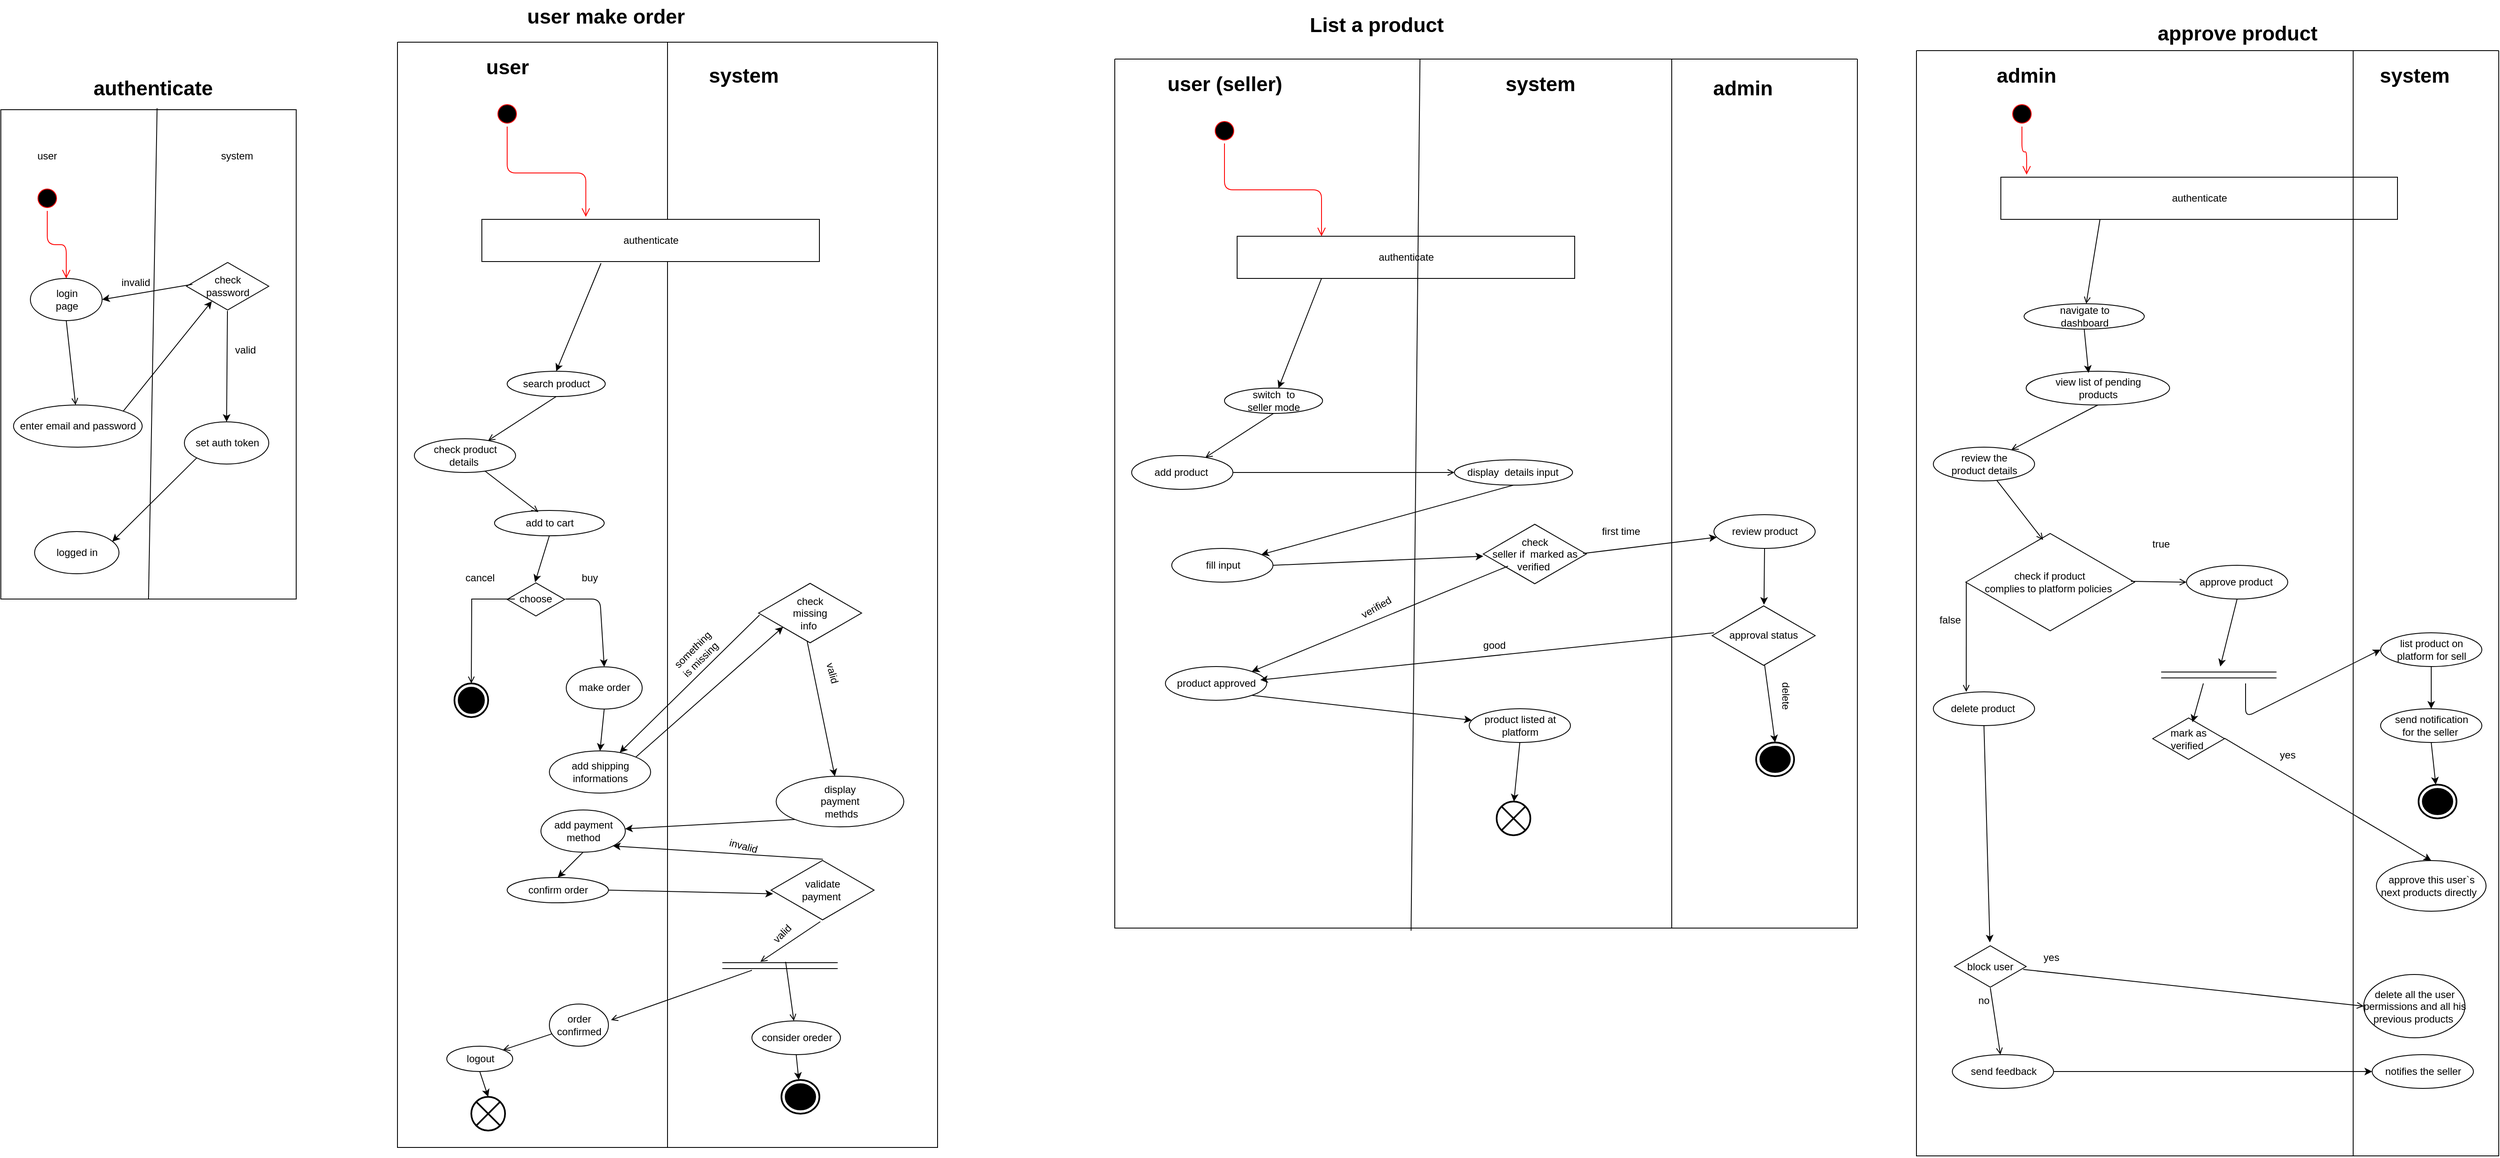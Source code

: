 <mxfile>
    <diagram id="G4UaKEdFyLqZwnq5-ZMb" name="Page-1">
        <mxGraphModel dx="1682" dy="453" grid="1" gridSize="10" guides="1" tooltips="1" connect="1" arrows="1" fold="1" page="1" pageScale="1" pageWidth="850" pageHeight="1100" math="0" shadow="0">
            <root>
                <mxCell id="0"/>
                <mxCell id="1" parent="0"/>
                <mxCell id="3" value="" style="swimlane;startSize=0;fontStyle=1" parent="1" vertex="1">
                    <mxGeometry x="30" y="50" width="640" height="1310" as="geometry"/>
                </mxCell>
                <mxCell id="8" value="user&lt;br&gt;" style="text;strokeColor=none;fillColor=none;html=1;fontSize=24;fontStyle=1;verticalAlign=middle;align=center;" parent="3" vertex="1">
                    <mxGeometry x="80" y="10" width="100" height="40" as="geometry"/>
                </mxCell>
                <mxCell id="10" value="system" style="text;strokeColor=none;fillColor=none;html=1;fontSize=24;fontStyle=1;verticalAlign=middle;align=center;" parent="3" vertex="1">
                    <mxGeometry x="360" y="20" width="100" height="40" as="geometry"/>
                </mxCell>
                <mxCell id="11" value="" style="ellipse;html=1;shape=startState;fillColor=#000000;strokeColor=#ff0000;" parent="3" vertex="1">
                    <mxGeometry x="115" y="70" width="30" height="30" as="geometry"/>
                </mxCell>
                <mxCell id="33" value="search product" style="ellipse;html=1;" parent="3" vertex="1">
                    <mxGeometry x="130" y="390" width="116.25" height="30" as="geometry"/>
                </mxCell>
                <mxCell id="45" style="edgeStyle=none;html=1;exitX=0.5;exitY=1;exitDx=0;exitDy=0;entryX=0.485;entryY=0;entryDx=0;entryDy=0;entryPerimeter=0;" parent="3" source="42" target="44" edge="1">
                    <mxGeometry relative="1" as="geometry"/>
                </mxCell>
                <mxCell id="42" value="add to cart" style="ellipse;html=1;" parent="3" vertex="1">
                    <mxGeometry x="115" y="555" width="130" height="30" as="geometry"/>
                </mxCell>
                <mxCell id="43" value="" style="endArrow=open;html=1;rounded=0;align=center;verticalAlign=top;endFill=0;labelBackgroundColor=none;endSize=6;exitX=0.5;exitY=1;exitDx=0;exitDy=0;" parent="3" source="33" target="75" edge="1">
                    <mxGeometry relative="1" as="geometry">
                        <mxPoint x="107.5" y="545" as="sourcePoint"/>
                    </mxGeometry>
                </mxCell>
                <mxCell id="44" value="choose" style="html=1;whiteSpace=wrap;aspect=fixed;shape=isoRectangle;" parent="3" vertex="1">
                    <mxGeometry x="130" y="640" width="68.12" height="40.87" as="geometry"/>
                </mxCell>
                <mxCell id="47" value="" style="endArrow=open;html=1;rounded=0;align=center;verticalAlign=top;endFill=0;labelBackgroundColor=none;endSize=6;exitX=0.133;exitY=0.489;exitDx=0;exitDy=0;exitPerimeter=0;entryX=0.5;entryY=0;entryDx=0;entryDy=0;entryPerimeter=0;" parent="3" source="44" target="69" edge="1">
                    <mxGeometry relative="1" as="geometry">
                        <mxPoint x="75" y="705" as="sourcePoint"/>
                        <mxPoint x="92.214" y="710.001" as="targetPoint"/>
                        <Array as="points">
                            <mxPoint x="88" y="660"/>
                        </Array>
                    </mxGeometry>
                </mxCell>
                <mxCell id="53" style="edgeStyle=none;html=1;exitX=1.014;exitY=0.489;exitDx=0;exitDy=0;exitPerimeter=0;entryX=0.5;entryY=0;entryDx=0;entryDy=0;" parent="3" source="44" target="51" edge="1">
                    <mxGeometry relative="1" as="geometry">
                        <mxPoint x="240" y="690" as="targetPoint"/>
                        <Array as="points">
                            <mxPoint x="240" y="660"/>
                        </Array>
                    </mxGeometry>
                </mxCell>
                <mxCell id="59" style="edgeStyle=none;html=1;exitX=0.5;exitY=1;exitDx=0;exitDy=0;entryX=0.5;entryY=0;entryDx=0;entryDy=0;" parent="3" source="51" target="77" edge="1">
                    <mxGeometry relative="1" as="geometry">
                        <mxPoint x="464.375" y="550" as="targetPoint"/>
                    </mxGeometry>
                </mxCell>
                <mxCell id="51" value="make order" style="ellipse;html=1;" parent="3" vertex="1">
                    <mxGeometry x="200" y="740.35" width="90" height="50" as="geometry"/>
                </mxCell>
                <mxCell id="54" value="cancel" style="text;html=1;strokeColor=none;fillColor=none;align=center;verticalAlign=middle;whiteSpace=wrap;rounded=0;" parent="3" vertex="1">
                    <mxGeometry x="67.5" y="620" width="60" height="30" as="geometry"/>
                </mxCell>
                <mxCell id="55" value="buy" style="text;html=1;strokeColor=none;fillColor=none;align=center;verticalAlign=middle;whiteSpace=wrap;rounded=0;" parent="3" vertex="1">
                    <mxGeometry x="198.12" y="620" width="60" height="30" as="geometry"/>
                </mxCell>
                <mxCell id="82" style="edgeStyle=none;html=1;exitX=0.468;exitY=0.928;exitDx=0;exitDy=0;exitPerimeter=0;" parent="3" source="86" target="80" edge="1">
                    <mxGeometry relative="1" as="geometry">
                        <mxPoint x="486.56" y="720" as="sourcePoint"/>
                    </mxGeometry>
                </mxCell>
                <mxCell id="92" style="edgeStyle=none;html=1;exitX=1;exitY=0.5;exitDx=0;exitDy=0;entryX=0.019;entryY=0.56;entryDx=0;entryDy=0;entryPerimeter=0;" parent="3" source="60" target="91" edge="1">
                    <mxGeometry relative="1" as="geometry"/>
                </mxCell>
                <mxCell id="60" value="confirm order" style="ellipse;html=1;" parent="3" vertex="1">
                    <mxGeometry x="130" y="990" width="120" height="30" as="geometry"/>
                </mxCell>
                <mxCell id="68" style="edgeStyle=none;html=1;exitX=0.5;exitY=1;exitDx=0;exitDy=0;entryX=0.5;entryY=0;entryDx=0;entryDy=0;entryPerimeter=0;" parent="3" source="64" target="67" edge="1">
                    <mxGeometry relative="1" as="geometry"/>
                </mxCell>
                <mxCell id="64" value="logout" style="ellipse;html=1;" parent="3" vertex="1">
                    <mxGeometry x="58.44" y="1190" width="78.12" height="30" as="geometry"/>
                </mxCell>
                <mxCell id="67" value="" style="html=1;shape=mxgraph.sysml.flowFinal;strokeWidth=2;verticalLabelPosition=bottom;verticalAlignment=top;" parent="3" vertex="1">
                    <mxGeometry x="87.5" y="1250" width="40" height="40" as="geometry"/>
                </mxCell>
                <mxCell id="69" value="" style="html=1;shape=mxgraph.sysml.actFinal;strokeWidth=2;verticalLabelPosition=bottom;verticalAlignment=top;" parent="3" vertex="1">
                    <mxGeometry x="67.5" y="760" width="40" height="40" as="geometry"/>
                </mxCell>
                <mxCell id="75" value="check product &lt;br&gt;details&amp;nbsp;" style="ellipse;html=1;" parent="3" vertex="1">
                    <mxGeometry x="20" y="470" width="120" height="40" as="geometry"/>
                </mxCell>
                <mxCell id="76" value="" style="endArrow=open;html=1;rounded=0;align=center;verticalAlign=top;endFill=0;labelBackgroundColor=none;endSize=6;entryX=0.4;entryY=0.067;entryDx=0;entryDy=0;entryPerimeter=0;" parent="3" source="75" target="42" edge="1">
                    <mxGeometry relative="1" as="geometry">
                        <mxPoint x="132.5" y="485" as="targetPoint"/>
                    </mxGeometry>
                </mxCell>
                <mxCell id="79" style="edgeStyle=none;html=1;exitX=1;exitY=0;exitDx=0;exitDy=0;entryX=0.238;entryY=0.724;entryDx=0;entryDy=0;entryPerimeter=0;" parent="3" source="77" target="86" edge="1">
                    <mxGeometry relative="1" as="geometry">
                        <mxPoint x="462.719" y="717.179" as="targetPoint"/>
                    </mxGeometry>
                </mxCell>
                <mxCell id="77" value="add shipping &lt;br&gt;informations" style="ellipse;html=1;" parent="3" vertex="1">
                    <mxGeometry x="180" y="840" width="120" height="50" as="geometry"/>
                </mxCell>
                <mxCell id="83" style="edgeStyle=none;html=1;exitX=0;exitY=1;exitDx=0;exitDy=0;" parent="3" source="80" target="84" edge="1">
                    <mxGeometry relative="1" as="geometry"/>
                </mxCell>
                <mxCell id="80" value="display &lt;br&gt;payment&lt;br&gt;&amp;nbsp;methds" style="ellipse;html=1;" parent="3" vertex="1">
                    <mxGeometry x="448.75" y="870" width="151.25" height="60" as="geometry"/>
                </mxCell>
                <mxCell id="90" style="edgeStyle=none;html=1;exitX=0.5;exitY=1;exitDx=0;exitDy=0;entryX=0.5;entryY=0;entryDx=0;entryDy=0;" parent="3" source="84" target="60" edge="1">
                    <mxGeometry relative="1" as="geometry"/>
                </mxCell>
                <mxCell id="84" value="add payment &lt;br&gt;method" style="ellipse;html=1;" parent="3" vertex="1">
                    <mxGeometry x="170" y="910" width="100" height="50" as="geometry"/>
                </mxCell>
                <mxCell id="86" value="check &lt;br&gt;missing &lt;br&gt;info&amp;nbsp;" style="html=1;whiteSpace=wrap;aspect=fixed;shape=isoRectangle;" parent="3" vertex="1">
                    <mxGeometry x="427.92" y="640" width="122.08" height="73.25" as="geometry"/>
                </mxCell>
                <mxCell id="87" style="edgeStyle=none;html=1;exitX=0.009;exitY=0.532;exitDx=0;exitDy=0;exitPerimeter=0;" parent="3" source="86" target="77" edge="1">
                    <mxGeometry relative="1" as="geometry">
                        <mxPoint x="496.56" y="730" as="sourcePoint"/>
                        <mxPoint x="511.961" y="900.011" as="targetPoint"/>
                    </mxGeometry>
                </mxCell>
                <mxCell id="89" value="something is missing&amp;nbsp;" style="text;html=1;strokeColor=none;fillColor=none;align=center;verticalAlign=middle;whiteSpace=wrap;rounded=0;rotation=-45;" parent="3" vertex="1">
                    <mxGeometry x="325" y="710" width="60" height="30" as="geometry"/>
                </mxCell>
                <mxCell id="88" value="valid" style="text;html=1;strokeColor=none;fillColor=none;align=center;verticalAlign=middle;whiteSpace=wrap;rounded=0;rotation=75;" parent="3" vertex="1">
                    <mxGeometry x="485.67" y="737.5" width="60" height="20" as="geometry"/>
                </mxCell>
                <mxCell id="91" value="validate &lt;br&gt;payment&amp;nbsp;" style="html=1;whiteSpace=wrap;aspect=fixed;shape=isoRectangle;" parent="3" vertex="1">
                    <mxGeometry x="442.71" y="968.38" width="122.08" height="73.25" as="geometry"/>
                </mxCell>
                <mxCell id="93" style="edgeStyle=none;html=1;exitX=0.502;exitY=0;exitDx=0;exitDy=0;exitPerimeter=0;entryX=1;entryY=1;entryDx=0;entryDy=0;" parent="3" source="91" target="84" edge="1">
                    <mxGeometry relative="1" as="geometry">
                        <mxPoint x="474.859" y="934.142" as="sourcePoint"/>
                        <mxPoint x="279.833" y="942.958" as="targetPoint"/>
                    </mxGeometry>
                </mxCell>
                <mxCell id="94" value="invalid" style="text;html=1;strokeColor=none;fillColor=none;align=center;verticalAlign=middle;whiteSpace=wrap;rounded=0;rotation=15;" parent="3" vertex="1">
                    <mxGeometry x="380" y="938.38" width="60" height="30" as="geometry"/>
                </mxCell>
                <mxCell id="105" style="edgeStyle=none;html=1;exitX=0.5;exitY=1;exitDx=0;exitDy=0;" parent="3" source="96" target="104" edge="1">
                    <mxGeometry relative="1" as="geometry"/>
                </mxCell>
                <mxCell id="96" value="consider oreder" style="ellipse;html=1;" parent="3" vertex="1">
                    <mxGeometry x="420" y="1160" width="105" height="40" as="geometry"/>
                </mxCell>
                <mxCell id="97" value="" style="endArrow=open;html=1;rounded=0;align=center;verticalAlign=top;endFill=0;labelBackgroundColor=none;endSize=6;" parent="3" target="96" edge="1">
                    <mxGeometry relative="1" as="geometry">
                        <mxPoint x="460" y="1090" as="sourcePoint"/>
                    </mxGeometry>
                </mxCell>
                <mxCell id="98" value="" style="shape=link;html=1;width=7;" parent="3" edge="1">
                    <mxGeometry width="100" relative="1" as="geometry">
                        <mxPoint x="385" y="1094.5" as="sourcePoint"/>
                        <mxPoint x="521.67" y="1094.5" as="targetPoint"/>
                    </mxGeometry>
                </mxCell>
                <mxCell id="100" value="order &lt;br&gt;confirmed" style="ellipse;html=1;" parent="3" vertex="1">
                    <mxGeometry x="180" y="1140" width="70" height="50" as="geometry"/>
                </mxCell>
                <mxCell id="101" value="" style="endArrow=open;html=1;rounded=0;align=center;verticalAlign=top;endFill=0;labelBackgroundColor=none;endSize=6;entryX=1;entryY=0;entryDx=0;entryDy=0;" parent="3" source="100" target="64" edge="1">
                    <mxGeometry relative="1" as="geometry">
                        <mxPoint x="340" y="1145" as="targetPoint"/>
                    </mxGeometry>
                </mxCell>
                <mxCell id="103" value="valid" style="text;html=1;strokeColor=none;fillColor=none;align=center;verticalAlign=middle;whiteSpace=wrap;rounded=0;rotation=-45;" parent="3" vertex="1">
                    <mxGeometry x="425.67" y="1041.63" width="60" height="30" as="geometry"/>
                </mxCell>
                <mxCell id="104" value="" style="html=1;shape=mxgraph.sysml.actFinal;strokeWidth=2;verticalLabelPosition=bottom;verticalAlignment=top;" parent="3" vertex="1">
                    <mxGeometry x="455" y="1230" width="45" height="40" as="geometry"/>
                </mxCell>
                <mxCell id="4" value="user make order&amp;nbsp;" style="text;strokeColor=none;fillColor=none;html=1;fontSize=24;fontStyle=1;verticalAlign=middle;align=center;" parent="1" vertex="1">
                    <mxGeometry x="230" width="100" height="40" as="geometry"/>
                </mxCell>
                <mxCell id="7" value="" style="endArrow=none;html=1;entryX=0.5;entryY=0;entryDx=0;entryDy=0;exitX=0.5;exitY=1;exitDx=0;exitDy=0;" parent="1" source="3" target="3" edge="1">
                    <mxGeometry width="50" height="50" relative="1" as="geometry">
                        <mxPoint x="330" y="170" as="sourcePoint"/>
                        <mxPoint x="380" y="120" as="targetPoint"/>
                    </mxGeometry>
                </mxCell>
                <mxCell id="99" value="" style="endArrow=open;html=1;rounded=0;align=center;verticalAlign=top;endFill=0;labelBackgroundColor=none;endSize=6;exitX=0.478;exitY=1.01;exitDx=0;exitDy=0;exitPerimeter=0;" parent="1" source="91" edge="1">
                    <mxGeometry relative="1" as="geometry">
                        <mxPoint x="435" y="1365" as="sourcePoint"/>
                        <mxPoint x="460" y="1140" as="targetPoint"/>
                    </mxGeometry>
                </mxCell>
                <mxCell id="102" value="" style="endArrow=open;html=1;rounded=0;align=center;verticalAlign=top;endFill=0;labelBackgroundColor=none;endSize=6;entryX=1.043;entryY=0.38;entryDx=0;entryDy=0;entryPerimeter=0;" parent="1" target="100" edge="1">
                    <mxGeometry relative="1" as="geometry">
                        <mxPoint x="450" y="1150" as="sourcePoint"/>
                        <mxPoint x="509.837" y="1460.026" as="targetPoint"/>
                    </mxGeometry>
                </mxCell>
                <mxCell id="106" value="" style="swimlane;startSize=0;fontStyle=1" parent="1" vertex="1">
                    <mxGeometry x="880" y="70" width="880" height="1030" as="geometry"/>
                </mxCell>
                <mxCell id="107" value="user (seller)" style="text;strokeColor=none;fillColor=none;html=1;fontSize=24;fontStyle=1;verticalAlign=middle;align=center;" parent="106" vertex="1">
                    <mxGeometry x="80" y="10" width="100" height="40" as="geometry"/>
                </mxCell>
                <mxCell id="108" value="system" style="text;strokeColor=none;fillColor=none;html=1;fontSize=24;fontStyle=1;verticalAlign=middle;align=center;" parent="106" vertex="1">
                    <mxGeometry x="453.75" y="10" width="100" height="40" as="geometry"/>
                </mxCell>
                <mxCell id="109" value="" style="ellipse;html=1;shape=startState;fillColor=#000000;strokeColor=#ff0000;" parent="106" vertex="1">
                    <mxGeometry x="115" y="70" width="30" height="30" as="geometry"/>
                </mxCell>
                <mxCell id="110" value="" style="edgeStyle=orthogonalEdgeStyle;html=1;verticalAlign=bottom;endArrow=open;endSize=8;strokeColor=#ff0000;entryX=0.25;entryY=0;entryDx=0;entryDy=0;" parent="106" source="109" edge="1" target="248">
                    <mxGeometry relative="1" as="geometry">
                        <mxPoint x="130" y="160" as="targetPoint"/>
                    </mxGeometry>
                </mxCell>
                <mxCell id="116" value="switch&amp;nbsp; to &lt;br&gt;seller mode" style="ellipse;html=1;" parent="106" vertex="1">
                    <mxGeometry x="130" y="390" width="116.25" height="30" as="geometry"/>
                </mxCell>
                <mxCell id="121" style="edgeStyle=none;html=1;exitX=0.5;exitY=1;exitDx=0;exitDy=0;" parent="106" source="122" target="165" edge="1">
                    <mxGeometry relative="1" as="geometry"/>
                </mxCell>
                <mxCell id="122" value="display&amp;nbsp; details input&amp;nbsp;" style="ellipse;html=1;" parent="106" vertex="1">
                    <mxGeometry x="402.5" y="475" width="140" height="30" as="geometry"/>
                </mxCell>
                <mxCell id="123" value="" style="endArrow=open;html=1;rounded=0;align=center;verticalAlign=top;endFill=0;labelBackgroundColor=none;endSize=6;exitX=0.5;exitY=1;exitDx=0;exitDy=0;" parent="106" source="116" target="138" edge="1">
                    <mxGeometry relative="1" as="geometry">
                        <mxPoint x="107.5" y="545" as="sourcePoint"/>
                    </mxGeometry>
                </mxCell>
                <mxCell id="136" value="" style="html=1;shape=mxgraph.sysml.flowFinal;strokeWidth=2;verticalLabelPosition=bottom;verticalAlignment=top;" parent="106" vertex="1">
                    <mxGeometry x="452.5" y="880" width="40" height="40" as="geometry"/>
                </mxCell>
                <mxCell id="138" value="add product&amp;nbsp;" style="ellipse;html=1;" parent="106" vertex="1">
                    <mxGeometry x="20" y="470" width="120" height="40" as="geometry"/>
                </mxCell>
                <mxCell id="139" value="" style="endArrow=open;html=1;rounded=0;align=center;verticalAlign=top;endFill=0;labelBackgroundColor=none;endSize=6;entryX=0;entryY=0.5;entryDx=0;entryDy=0;" parent="106" source="138" target="122" edge="1">
                    <mxGeometry relative="1" as="geometry">
                        <mxPoint x="132.5" y="485" as="targetPoint"/>
                    </mxGeometry>
                </mxCell>
                <mxCell id="146" value="check &lt;br&gt;seller if&amp;nbsp; marked as verified&amp;nbsp;" style="html=1;whiteSpace=wrap;aspect=fixed;shape=isoRectangle;" parent="106" vertex="1">
                    <mxGeometry x="436.67" y="550" width="122.08" height="73.25" as="geometry"/>
                </mxCell>
                <mxCell id="167" style="edgeStyle=none;html=1;exitX=1;exitY=0.5;exitDx=0;exitDy=0;" parent="106" source="165" target="146" edge="1">
                    <mxGeometry relative="1" as="geometry">
                        <mxPoint x="680" y="580" as="targetPoint"/>
                    </mxGeometry>
                </mxCell>
                <mxCell id="165" value="fill input" style="ellipse;html=1;" parent="106" vertex="1">
                    <mxGeometry x="67.5" y="580" width="120" height="40" as="geometry"/>
                </mxCell>
                <mxCell id="175" style="edgeStyle=none;html=1;exitX=0.5;exitY=1;exitDx=0;exitDy=0;" parent="106" source="166" target="174" edge="1">
                    <mxGeometry relative="1" as="geometry"/>
                </mxCell>
                <mxCell id="166" value="review product" style="ellipse;html=1;" parent="106" vertex="1">
                    <mxGeometry x="710" y="540" width="120" height="40" as="geometry"/>
                </mxCell>
                <mxCell id="180" style="edgeStyle=none;html=1;exitX=1;exitY=1;exitDx=0;exitDy=0;" parent="106" source="168" target="179" edge="1">
                    <mxGeometry relative="1" as="geometry"/>
                </mxCell>
                <mxCell id="168" value="product approved" style="ellipse;html=1;" parent="106" vertex="1">
                    <mxGeometry x="60" y="720" width="120" height="40" as="geometry"/>
                </mxCell>
                <mxCell id="169" style="edgeStyle=none;html=1;entryX=1;entryY=0;entryDx=0;entryDy=0;exitX=0.24;exitY=0.696;exitDx=0;exitDy=0;exitPerimeter=0;" parent="106" source="146" target="168" edge="1">
                    <mxGeometry relative="1" as="geometry">
                        <mxPoint x="197.5" y="610" as="sourcePoint"/>
                        <mxPoint x="446.67" y="599.257" as="targetPoint"/>
                    </mxGeometry>
                </mxCell>
                <mxCell id="170" value="verified" style="text;html=1;strokeColor=none;fillColor=none;align=center;verticalAlign=middle;whiteSpace=wrap;rounded=0;rotation=-30;" parent="106" vertex="1">
                    <mxGeometry x="280" y="635" width="60" height="30" as="geometry"/>
                </mxCell>
                <mxCell id="171" value="first time" style="text;html=1;strokeColor=none;fillColor=none;align=center;verticalAlign=middle;whiteSpace=wrap;rounded=0;rotation=0;" parent="106" vertex="1">
                    <mxGeometry x="570" y="545" width="60" height="30" as="geometry"/>
                </mxCell>
                <mxCell id="172" style="edgeStyle=none;html=1;exitX=0.969;exitY=0.491;exitDx=0;exitDy=0;exitPerimeter=0;" parent="106" source="146" target="166" edge="1">
                    <mxGeometry relative="1" as="geometry">
                        <mxPoint x="475.969" y="610.982" as="sourcePoint"/>
                        <mxPoint x="190" y="750" as="targetPoint"/>
                    </mxGeometry>
                </mxCell>
                <mxCell id="174" value="approval status" style="html=1;whiteSpace=wrap;aspect=fixed;shape=isoRectangle;" parent="106" vertex="1">
                    <mxGeometry x="707.92" y="646.75" width="122.08" height="73.25" as="geometry"/>
                </mxCell>
                <mxCell id="177" value="good" style="text;html=1;strokeColor=none;fillColor=none;align=center;verticalAlign=middle;whiteSpace=wrap;rounded=0;rotation=0;" parent="106" vertex="1">
                    <mxGeometry x="420" y="680" width="60" height="30" as="geometry"/>
                </mxCell>
                <mxCell id="178" style="edgeStyle=none;html=1;exitX=0.509;exitY=0.973;exitDx=0;exitDy=0;exitPerimeter=0;entryX=0.5;entryY=0;entryDx=0;entryDy=0;entryPerimeter=0;" parent="106" source="174" target="183" edge="1">
                    <mxGeometry relative="1" as="geometry">
                        <mxPoint x="719.995" y="690.005" as="sourcePoint"/>
                        <mxPoint x="182.426" y="745.858" as="targetPoint"/>
                    </mxGeometry>
                </mxCell>
                <mxCell id="182" style="edgeStyle=none;html=1;exitX=0.5;exitY=1;exitDx=0;exitDy=0;" parent="106" source="179" edge="1">
                    <mxGeometry relative="1" as="geometry">
                        <mxPoint x="473" y="880" as="targetPoint"/>
                    </mxGeometry>
                </mxCell>
                <mxCell id="179" value="product listed at &lt;br&gt;platform" style="ellipse;html=1;" parent="106" vertex="1">
                    <mxGeometry x="420" y="770" width="120" height="40" as="geometry"/>
                </mxCell>
                <mxCell id="183" value="" style="html=1;shape=mxgraph.sysml.actFinal;strokeWidth=2;verticalLabelPosition=bottom;verticalAlignment=top;" parent="106" vertex="1">
                    <mxGeometry x="760" y="810" width="45" height="40" as="geometry"/>
                </mxCell>
                <mxCell id="223" value="delete" style="text;html=1;strokeColor=none;fillColor=none;align=center;verticalAlign=middle;whiteSpace=wrap;rounded=0;rotation=90;" parent="106" vertex="1">
                    <mxGeometry x="760" y="740" width="70" height="30" as="geometry"/>
                </mxCell>
                <mxCell id="249" style="edgeStyle=none;html=1;exitX=0.25;exitY=1;exitDx=0;exitDy=0;" edge="1" parent="106" source="248" target="116">
                    <mxGeometry relative="1" as="geometry"/>
                </mxCell>
                <mxCell id="248" value="authenticate" style="html=1;dashed=0;whitespace=wrap;" vertex="1" parent="106">
                    <mxGeometry x="145" y="210" width="400" height="50" as="geometry"/>
                </mxCell>
                <mxCell id="161" value="List a product" style="text;strokeColor=none;fillColor=none;html=1;fontSize=24;fontStyle=1;verticalAlign=middle;align=center;" parent="1" vertex="1">
                    <mxGeometry x="1140" y="10" width="100" height="40" as="geometry"/>
                </mxCell>
                <mxCell id="162" value="" style="endArrow=none;html=1;entryX=0.411;entryY=0;entryDx=0;entryDy=0;exitX=0.399;exitY=1.003;exitDx=0;exitDy=0;entryPerimeter=0;exitPerimeter=0;" parent="1" source="106" target="106" edge="1">
                    <mxGeometry width="50" height="50" relative="1" as="geometry">
                        <mxPoint x="970" y="150" as="sourcePoint"/>
                        <mxPoint x="1020" y="100" as="targetPoint"/>
                    </mxGeometry>
                </mxCell>
                <mxCell id="163" value="" style="endArrow=none;html=1;entryX=0.75;entryY=0;entryDx=0;entryDy=0;exitX=0.75;exitY=1;exitDx=0;exitDy=0;" parent="1" source="106" target="106" edge="1">
                    <mxGeometry width="50" height="50" relative="1" as="geometry">
                        <mxPoint x="1213.19" y="1383.9" as="sourcePoint"/>
                        <mxPoint x="1222.91" y="80" as="targetPoint"/>
                    </mxGeometry>
                </mxCell>
                <mxCell id="164" value="admin" style="text;strokeColor=none;fillColor=none;html=1;fontSize=24;fontStyle=1;verticalAlign=middle;align=center;" parent="1" vertex="1">
                    <mxGeometry x="1573.75" y="85" width="100" height="40" as="geometry"/>
                </mxCell>
                <mxCell id="176" style="edgeStyle=none;html=1;entryX=1;entryY=0;entryDx=0;entryDy=0;exitX=0.017;exitY=0.454;exitDx=0;exitDy=0;exitPerimeter=0;" parent="1" source="174" edge="1">
                    <mxGeometry relative="1" as="geometry">
                        <mxPoint x="1355.969" y="680.982" as="sourcePoint"/>
                        <mxPoint x="1052.426" y="805.858" as="targetPoint"/>
                    </mxGeometry>
                </mxCell>
                <mxCell id="224" value="" style="html=1;dashed=0;whitespace=wrap;" vertex="1" parent="1">
                    <mxGeometry x="-440" y="130" width="350" height="580" as="geometry"/>
                </mxCell>
                <mxCell id="226" value="user" style="text;html=1;strokeColor=none;fillColor=none;align=center;verticalAlign=middle;whiteSpace=wrap;rounded=0;" vertex="1" parent="1">
                    <mxGeometry x="-425" y="170" width="80" height="30" as="geometry"/>
                </mxCell>
                <mxCell id="227" value="system" style="text;html=1;strokeColor=none;fillColor=none;align=center;verticalAlign=middle;whiteSpace=wrap;rounded=0;" vertex="1" parent="1">
                    <mxGeometry x="-200" y="170" width="80" height="30" as="geometry"/>
                </mxCell>
                <mxCell id="228" value="" style="endArrow=none;html=1;entryX=0.529;entryY=-0.003;entryDx=0;entryDy=0;exitX=0.5;exitY=1;exitDx=0;exitDy=0;entryPerimeter=0;" edge="1" parent="1" source="224" target="224">
                    <mxGeometry width="50" height="50" relative="1" as="geometry">
                        <mxPoint x="70" y="310" as="sourcePoint"/>
                        <mxPoint x="120" y="260" as="targetPoint"/>
                    </mxGeometry>
                </mxCell>
                <mxCell id="229" value="" style="ellipse;html=1;shape=startState;fillColor=#000000;strokeColor=#ff0000;" vertex="1" parent="1">
                    <mxGeometry x="-400" y="220" width="30" height="30" as="geometry"/>
                </mxCell>
                <mxCell id="230" value="" style="edgeStyle=orthogonalEdgeStyle;html=1;verticalAlign=bottom;endArrow=open;endSize=8;strokeColor=#ff0000;exitX=0.5;exitY=1;exitDx=0;exitDy=0;" edge="1" parent="1" source="229" target="231">
                    <mxGeometry relative="1" as="geometry">
                        <mxPoint x="-260" y="350" as="targetPoint"/>
                        <mxPoint x="170" y="160" as="sourcePoint"/>
                    </mxGeometry>
                </mxCell>
                <mxCell id="231" value="login &lt;br&gt;page" style="ellipse;html=1;" vertex="1" parent="1">
                    <mxGeometry x="-405" y="330" width="85" height="50" as="geometry"/>
                </mxCell>
                <mxCell id="236" style="edgeStyle=none;html=1;exitX=1;exitY=0;exitDx=0;exitDy=0;entryX=0.308;entryY=0.803;entryDx=0;entryDy=0;entryPerimeter=0;" edge="1" parent="1" source="232" target="234">
                    <mxGeometry relative="1" as="geometry"/>
                </mxCell>
                <mxCell id="241" style="edgeStyle=none;html=1;entryX=0.5;entryY=0;entryDx=0;entryDy=0;" edge="1" parent="1" source="234" target="239">
                    <mxGeometry relative="1" as="geometry"/>
                </mxCell>
                <mxCell id="232" value="enter email and password&lt;br&gt;" style="ellipse;html=1;" vertex="1" parent="1">
                    <mxGeometry x="-425" y="480" width="152.5" height="50" as="geometry"/>
                </mxCell>
                <mxCell id="233" value="" style="endArrow=open;html=1;rounded=0;align=center;verticalAlign=top;endFill=0;labelBackgroundColor=none;endSize=6;exitX=0.5;exitY=1;exitDx=0;exitDy=0;" edge="1" parent="1" source="231" target="232">
                    <mxGeometry relative="1" as="geometry">
                        <mxPoint x="172.843" y="353" as="targetPoint"/>
                        <mxPoint x="170" y="280" as="sourcePoint"/>
                    </mxGeometry>
                </mxCell>
                <mxCell id="234" value="check &lt;br&gt;password" style="html=1;whiteSpace=wrap;aspect=fixed;shape=isoRectangle;" vertex="1" parent="1">
                    <mxGeometry x="-220" y="310" width="97.5" height="58.5" as="geometry"/>
                </mxCell>
                <mxCell id="237" style="edgeStyle=none;html=1;exitX=0.072;exitY=0.462;exitDx=0;exitDy=0;entryX=1;entryY=0.5;entryDx=0;entryDy=0;exitPerimeter=0;" edge="1" parent="1" source="234" target="231">
                    <mxGeometry relative="1" as="geometry">
                        <mxPoint x="-284.922" y="497.293" as="sourcePoint"/>
                        <mxPoint x="-179.97" y="366.976" as="targetPoint"/>
                    </mxGeometry>
                </mxCell>
                <mxCell id="238" value="invalid" style="text;html=1;strokeColor=none;fillColor=none;align=center;verticalAlign=middle;whiteSpace=wrap;rounded=0;" vertex="1" parent="1">
                    <mxGeometry x="-310" y="320" width="60" height="30" as="geometry"/>
                </mxCell>
                <mxCell id="243" style="edgeStyle=none;html=1;exitX=0;exitY=1;exitDx=0;exitDy=0;entryX=0.92;entryY=0.24;entryDx=0;entryDy=0;entryPerimeter=0;" edge="1" parent="1" source="239" target="240">
                    <mxGeometry relative="1" as="geometry"/>
                </mxCell>
                <mxCell id="239" value="set auth token" style="ellipse;html=1;" vertex="1" parent="1">
                    <mxGeometry x="-222.5" y="500" width="100" height="50" as="geometry"/>
                </mxCell>
                <mxCell id="240" value="logged in" style="ellipse;html=1;" vertex="1" parent="1">
                    <mxGeometry x="-400" y="630" width="100" height="50" as="geometry"/>
                </mxCell>
                <mxCell id="242" value="valid" style="text;html=1;strokeColor=none;fillColor=none;align=center;verticalAlign=middle;whiteSpace=wrap;rounded=0;" vertex="1" parent="1">
                    <mxGeometry x="-180" y="400" width="60" height="30" as="geometry"/>
                </mxCell>
                <mxCell id="244" value="authenticate" style="text;strokeColor=none;fillColor=none;html=1;fontSize=24;fontStyle=1;verticalAlign=middle;align=center;" vertex="1" parent="1">
                    <mxGeometry x="-310" y="85" width="100" height="40" as="geometry"/>
                </mxCell>
                <mxCell id="246" value="authenticate" style="html=1;dashed=0;whitespace=wrap;" vertex="1" parent="1">
                    <mxGeometry x="130" y="260" width="400" height="50" as="geometry"/>
                </mxCell>
                <mxCell id="12" value="" style="edgeStyle=orthogonalEdgeStyle;html=1;verticalAlign=bottom;endArrow=open;endSize=8;strokeColor=#ff0000;entryX=0.308;entryY=-0.06;entryDx=0;entryDy=0;entryPerimeter=0;" parent="1" source="11" edge="1" target="246">
                    <mxGeometry relative="1" as="geometry">
                        <mxPoint x="160" y="210" as="targetPoint"/>
                    </mxGeometry>
                </mxCell>
                <mxCell id="247" style="edgeStyle=none;html=1;exitX=0.353;exitY=1.04;exitDx=0;exitDy=0;entryX=0.5;entryY=0;entryDx=0;entryDy=0;exitPerimeter=0;" edge="1" parent="1" source="246" target="33">
                    <mxGeometry relative="1" as="geometry"/>
                </mxCell>
                <mxCell id="250" value="" style="swimlane;startSize=0;fontStyle=1" vertex="1" parent="1">
                    <mxGeometry x="1830" y="60" width="690" height="1310" as="geometry"/>
                </mxCell>
                <mxCell id="251" value="admin" style="text;strokeColor=none;fillColor=none;html=1;fontSize=24;fontStyle=1;verticalAlign=middle;align=center;" vertex="1" parent="250">
                    <mxGeometry x="80" y="10" width="100" height="40" as="geometry"/>
                </mxCell>
                <mxCell id="252" value="system" style="text;strokeColor=none;fillColor=none;html=1;fontSize=24;fontStyle=1;verticalAlign=middle;align=center;" vertex="1" parent="250">
                    <mxGeometry x="540" y="10" width="100" height="40" as="geometry"/>
                </mxCell>
                <mxCell id="254" value="view list of pending&lt;br&gt;&amp;nbsp;products&amp;nbsp;" style="ellipse;html=1;" vertex="1" parent="250">
                    <mxGeometry x="130" y="380" width="170" height="40" as="geometry"/>
                </mxCell>
                <mxCell id="257" value="" style="endArrow=open;html=1;rounded=0;align=center;verticalAlign=top;endFill=0;labelBackgroundColor=none;endSize=6;exitX=0.5;exitY=1;exitDx=0;exitDy=0;" edge="1" parent="250" source="254" target="272">
                    <mxGeometry relative="1" as="geometry">
                        <mxPoint x="107.5" y="545" as="sourcePoint"/>
                    </mxGeometry>
                </mxCell>
                <mxCell id="258" value="check if product &lt;br&gt;complies to platform policies&amp;nbsp;" style="html=1;whiteSpace=wrap;aspect=fixed;shape=isoRectangle;" vertex="1" parent="250">
                    <mxGeometry x="58.44" y="570" width="200" height="120" as="geometry"/>
                </mxCell>
                <mxCell id="272" value="review the &lt;br&gt;product details" style="ellipse;html=1;" vertex="1" parent="250">
                    <mxGeometry x="20" y="470" width="120" height="40" as="geometry"/>
                </mxCell>
                <mxCell id="273" value="" style="endArrow=open;html=1;rounded=0;align=center;verticalAlign=top;endFill=0;labelBackgroundColor=none;endSize=6;entryX=0.458;entryY=0.083;entryDx=0;entryDy=0;entryPerimeter=0;" edge="1" parent="250" source="272" target="258">
                    <mxGeometry relative="1" as="geometry">
                        <mxPoint x="167" y="557.01" as="targetPoint"/>
                    </mxGeometry>
                </mxCell>
                <mxCell id="296" value="authenticate" style="html=1;dashed=0;whitespace=wrap;" vertex="1" parent="250">
                    <mxGeometry x="100" y="150" width="470" height="50" as="geometry"/>
                </mxCell>
                <mxCell id="297" value="" style="ellipse;html=1;shape=startState;fillColor=#000000;strokeColor=#ff0000;" vertex="1" parent="250">
                    <mxGeometry x="110" y="60" width="30" height="30" as="geometry"/>
                </mxCell>
                <mxCell id="298" value="" style="edgeStyle=orthogonalEdgeStyle;html=1;verticalAlign=bottom;endArrow=open;endSize=8;strokeColor=#ff0000;exitX=0.5;exitY=1;exitDx=0;exitDy=0;entryX=0.065;entryY=-0.06;entryDx=0;entryDy=0;entryPerimeter=0;" edge="1" parent="250" source="297" target="296">
                    <mxGeometry relative="1" as="geometry">
                        <mxPoint x="130" y="141" as="targetPoint"/>
                        <mxPoint x="-860" y="120" as="sourcePoint"/>
                    </mxGeometry>
                </mxCell>
                <mxCell id="320" style="edgeStyle=none;html=1;exitX=0.5;exitY=1;exitDx=0;exitDy=0;entryX=0.435;entryY=0.05;entryDx=0;entryDy=0;entryPerimeter=0;" edge="1" parent="250" source="299" target="254">
                    <mxGeometry relative="1" as="geometry"/>
                </mxCell>
                <mxCell id="299" value="navigate to &lt;br&gt;dashboard" style="ellipse;html=1;" vertex="1" parent="250">
                    <mxGeometry x="127.5" y="300" width="142.5" height="30" as="geometry"/>
                </mxCell>
                <mxCell id="300" value="" style="endArrow=open;html=1;rounded=0;align=center;verticalAlign=top;endFill=0;labelBackgroundColor=none;endSize=6;exitX=0.25;exitY=1;exitDx=0;exitDy=0;" edge="1" parent="250" source="296" target="299">
                    <mxGeometry relative="1" as="geometry">
                        <mxPoint x="198.125" y="430" as="sourcePoint"/>
                        <mxPoint x="117.441" y="482.214" as="targetPoint"/>
                    </mxGeometry>
                </mxCell>
                <mxCell id="306" style="edgeStyle=none;html=1;exitX=0.5;exitY=1;exitDx=0;exitDy=0;entryX=0.494;entryY=-0.059;entryDx=0;entryDy=0;entryPerimeter=0;" edge="1" parent="250" source="302" target="305">
                    <mxGeometry relative="1" as="geometry"/>
                </mxCell>
                <mxCell id="302" value="delete product&amp;nbsp;" style="ellipse;html=1;" vertex="1" parent="250">
                    <mxGeometry x="20" y="760" width="120" height="40" as="geometry"/>
                </mxCell>
                <mxCell id="303" value="" style="endArrow=open;html=1;rounded=0;align=center;verticalAlign=top;endFill=0;labelBackgroundColor=none;endSize=6;entryX=0.325;entryY=0;entryDx=0;entryDy=0;exitX=0.003;exitY=0.508;exitDx=0;exitDy=0;exitPerimeter=0;entryPerimeter=0;" edge="1" parent="250" source="258" target="302">
                    <mxGeometry relative="1" as="geometry">
                        <mxPoint x="159.44" y="577.12" as="targetPoint"/>
                        <mxPoint x="107.172" y="519.163" as="sourcePoint"/>
                    </mxGeometry>
                </mxCell>
                <mxCell id="304" value="false" style="text;html=1;strokeColor=none;fillColor=none;align=center;verticalAlign=middle;whiteSpace=wrap;rounded=0;" vertex="1" parent="250">
                    <mxGeometry x="10" y="660" width="60" height="30" as="geometry"/>
                </mxCell>
                <mxCell id="305" value="block user" style="html=1;whiteSpace=wrap;aspect=fixed;shape=isoRectangle;" vertex="1" parent="250">
                    <mxGeometry x="45" y="1060" width="85" height="51" as="geometry"/>
                </mxCell>
                <mxCell id="308" value="yes" style="text;html=1;strokeColor=none;fillColor=none;align=center;verticalAlign=middle;whiteSpace=wrap;rounded=0;" vertex="1" parent="250">
                    <mxGeometry x="130" y="1060" width="60" height="30" as="geometry"/>
                </mxCell>
                <mxCell id="307" value="no" style="text;html=1;strokeColor=none;fillColor=none;align=center;verticalAlign=middle;whiteSpace=wrap;rounded=0;" vertex="1" parent="250">
                    <mxGeometry x="50.0" y="1111" width="60" height="30" as="geometry"/>
                </mxCell>
                <mxCell id="310" value="delete all the user &lt;br&gt;permissions and all his &lt;br&gt;previous products&amp;nbsp;" style="ellipse;html=1;" vertex="1" parent="250">
                    <mxGeometry x="530" y="1095" width="120" height="75" as="geometry"/>
                </mxCell>
                <mxCell id="309" value="" style="endArrow=open;html=1;rounded=0;align=center;verticalAlign=top;endFill=0;labelBackgroundColor=none;endSize=6;exitX=0.959;exitY=0.569;exitDx=0;exitDy=0;exitPerimeter=0;entryX=0;entryY=0.5;entryDx=0;entryDy=0;" edge="1" parent="250" source="305" target="310">
                    <mxGeometry relative="1" as="geometry">
                        <mxPoint x="350" y="890" as="targetPoint"/>
                        <mxPoint x="69.04" y="640.96" as="sourcePoint"/>
                    </mxGeometry>
                </mxCell>
                <mxCell id="311" value="" style="endArrow=open;html=1;rounded=0;align=center;verticalAlign=top;endFill=0;labelBackgroundColor=none;endSize=6;exitX=0.5;exitY=1;exitDx=0;exitDy=0;exitPerimeter=0;" edge="1" parent="250" source="305" target="312">
                    <mxGeometry relative="1" as="geometry">
                        <mxPoint x="370" y="890" as="targetPoint"/>
                        <mxPoint x="134.015" y="879.019" as="sourcePoint"/>
                    </mxGeometry>
                </mxCell>
                <mxCell id="314" style="edgeStyle=none;html=1;exitX=1;exitY=0.5;exitDx=0;exitDy=0;entryX=0;entryY=0.5;entryDx=0;entryDy=0;" edge="1" parent="250" source="312" target="313">
                    <mxGeometry relative="1" as="geometry"/>
                </mxCell>
                <mxCell id="312" value="send feedback" style="ellipse;html=1;" vertex="1" parent="250">
                    <mxGeometry x="42.5" y="1190" width="120" height="40" as="geometry"/>
                </mxCell>
                <mxCell id="313" value="notifies the seller" style="ellipse;html=1;" vertex="1" parent="250">
                    <mxGeometry x="540" y="1190" width="120" height="40" as="geometry"/>
                </mxCell>
                <mxCell id="319" style="edgeStyle=none;html=1;exitX=0.5;exitY=1;exitDx=0;exitDy=0;" edge="1" parent="250" source="315">
                    <mxGeometry relative="1" as="geometry">
                        <mxPoint x="360" y="730" as="targetPoint"/>
                    </mxGeometry>
                </mxCell>
                <mxCell id="315" value="approve product&amp;nbsp;" style="ellipse;html=1;" vertex="1" parent="250">
                    <mxGeometry x="320" y="610" width="120" height="40" as="geometry"/>
                </mxCell>
                <mxCell id="316" value="" style="endArrow=open;html=1;rounded=0;align=center;verticalAlign=top;endFill=0;labelBackgroundColor=none;endSize=6;entryX=0;entryY=0.5;entryDx=0;entryDy=0;exitX=0.978;exitY=0.492;exitDx=0;exitDy=0;exitPerimeter=0;" edge="1" parent="250" source="258" target="315">
                    <mxGeometry relative="1" as="geometry">
                        <mxPoint x="69" y="770" as="targetPoint"/>
                        <mxPoint x="69.04" y="640.96" as="sourcePoint"/>
                    </mxGeometry>
                </mxCell>
                <mxCell id="317" value="true" style="text;html=1;strokeColor=none;fillColor=none;align=center;verticalAlign=middle;whiteSpace=wrap;rounded=0;" vertex="1" parent="250">
                    <mxGeometry x="260" y="570" width="60" height="30" as="geometry"/>
                </mxCell>
                <mxCell id="322" style="edgeStyle=none;html=1;exitX=0.5;exitY=1;exitDx=0;exitDy=0;" edge="1" parent="250" source="318" target="321">
                    <mxGeometry relative="1" as="geometry"/>
                </mxCell>
                <mxCell id="318" value="list product on &lt;br&gt;platform for sell" style="ellipse;html=1;" vertex="1" parent="250">
                    <mxGeometry x="550" y="690" width="120" height="40" as="geometry"/>
                </mxCell>
                <mxCell id="331" style="edgeStyle=none;html=1;exitX=0.5;exitY=1;exitDx=0;exitDy=0;" edge="1" parent="250" source="321" target="330">
                    <mxGeometry relative="1" as="geometry"/>
                </mxCell>
                <mxCell id="321" value="send notification &lt;br&gt;for the seller&amp;nbsp;" style="ellipse;html=1;" vertex="1" parent="250">
                    <mxGeometry x="550" y="780" width="120" height="40" as="geometry"/>
                </mxCell>
                <mxCell id="323" value="" style="shape=link;html=1;width=7;" edge="1" parent="250">
                    <mxGeometry width="100" relative="1" as="geometry">
                        <mxPoint x="290.0" y="740" as="sourcePoint"/>
                        <mxPoint x="426.67" y="740" as="targetPoint"/>
                    </mxGeometry>
                </mxCell>
                <mxCell id="325" value="mark as verified&amp;nbsp;" style="html=1;whiteSpace=wrap;aspect=fixed;shape=isoRectangle;" vertex="1" parent="250">
                    <mxGeometry x="280" y="790" width="85" height="51" as="geometry"/>
                </mxCell>
                <mxCell id="326" value="approve this user`s &lt;br&gt;next products directly&amp;nbsp;&amp;nbsp;" style="ellipse;html=1;" vertex="1" parent="250">
                    <mxGeometry x="545" y="960" width="130" height="60" as="geometry"/>
                </mxCell>
                <mxCell id="327" style="edgeStyle=none;html=1;exitX=1;exitY=0.49;exitDx=0;exitDy=0;exitPerimeter=0;entryX=0.5;entryY=0;entryDx=0;entryDy=0;" edge="1" parent="250" source="325" target="326">
                    <mxGeometry relative="1" as="geometry">
                        <mxPoint x="390" y="660" as="sourcePoint"/>
                        <mxPoint x="370" y="740" as="targetPoint"/>
                    </mxGeometry>
                </mxCell>
                <mxCell id="329" value="yes" style="text;html=1;strokeColor=none;fillColor=none;align=center;verticalAlign=middle;whiteSpace=wrap;rounded=0;" vertex="1" parent="250">
                    <mxGeometry x="410" y="820" width="60" height="30" as="geometry"/>
                </mxCell>
                <mxCell id="330" value="" style="html=1;shape=mxgraph.sysml.actFinal;strokeWidth=2;verticalLabelPosition=bottom;verticalAlignment=top;" vertex="1" parent="250">
                    <mxGeometry x="595" y="870" width="45" height="40" as="geometry"/>
                </mxCell>
                <mxCell id="295" value="" style="endArrow=none;html=1;entryX=0.75;entryY=0;entryDx=0;entryDy=0;exitX=0.75;exitY=1;exitDx=0;exitDy=0;" edge="1" parent="1" source="250" target="250">
                    <mxGeometry width="50" height="50" relative="1" as="geometry">
                        <mxPoint x="2340" y="1030" as="sourcePoint"/>
                        <mxPoint x="2170" y="240" as="targetPoint"/>
                    </mxGeometry>
                </mxCell>
                <mxCell id="301" value="approve product" style="text;strokeColor=none;fillColor=none;html=1;fontSize=24;fontStyle=1;verticalAlign=middle;align=center;" vertex="1" parent="1">
                    <mxGeometry x="2160" y="20" width="100" height="40" as="geometry"/>
                </mxCell>
                <mxCell id="324" style="edgeStyle=none;html=1;entryX=0;entryY=0.5;entryDx=0;entryDy=0;" edge="1" parent="1" target="318">
                    <mxGeometry relative="1" as="geometry">
                        <mxPoint x="2220" y="810" as="sourcePoint"/>
                        <mxPoint x="2200" y="800" as="targetPoint"/>
                        <Array as="points">
                            <mxPoint x="2220" y="850"/>
                        </Array>
                    </mxGeometry>
                </mxCell>
                <mxCell id="328" style="edgeStyle=none;html=1;entryX=0.553;entryY=0.118;entryDx=0;entryDy=0;entryPerimeter=0;" edge="1" parent="1" target="325">
                    <mxGeometry relative="1" as="geometry">
                        <mxPoint x="2170" y="810" as="sourcePoint"/>
                        <mxPoint x="2210" y="810" as="targetPoint"/>
                    </mxGeometry>
                </mxCell>
            </root>
        </mxGraphModel>
    </diagram>
</mxfile>